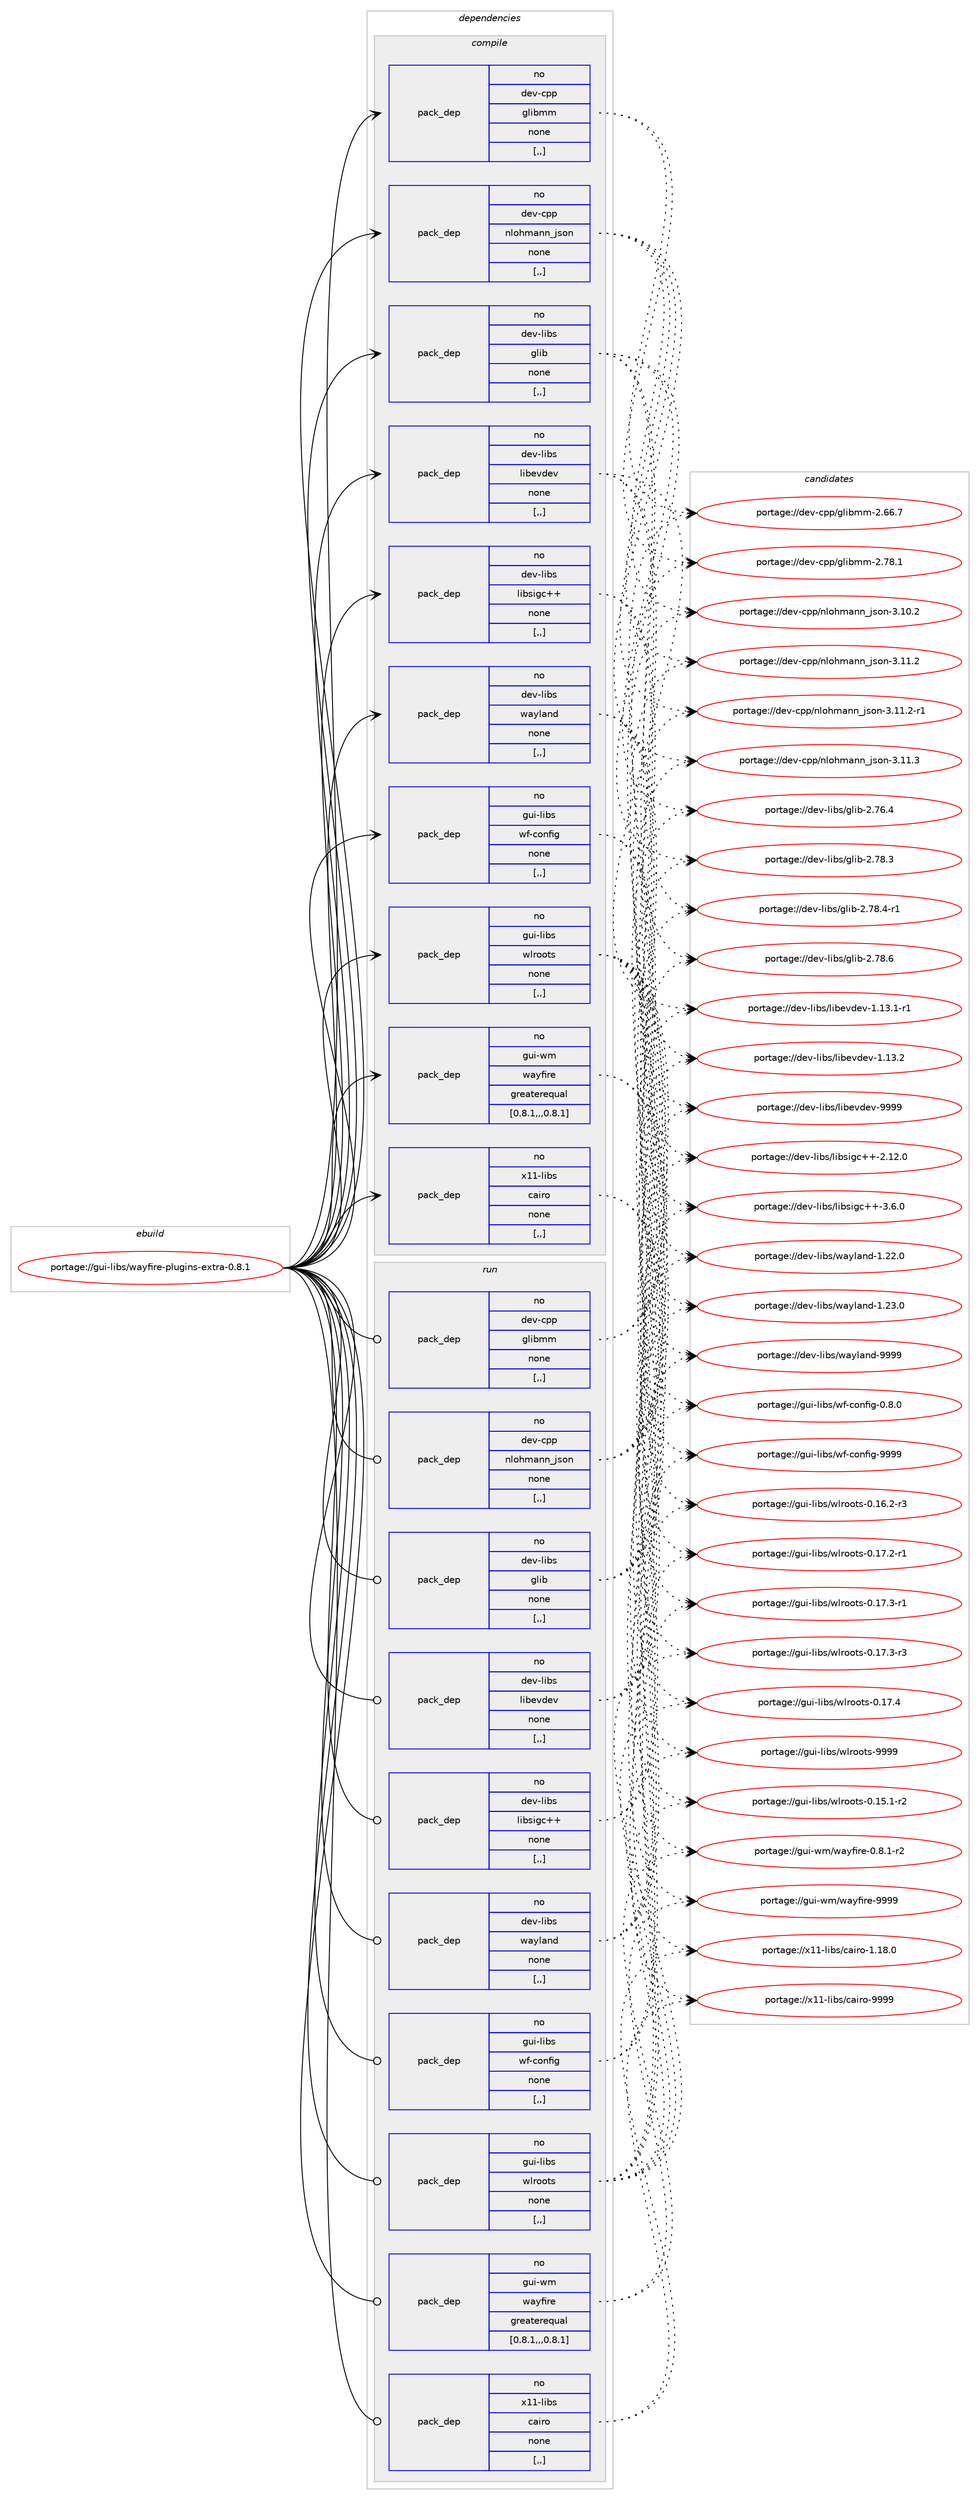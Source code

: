 digraph prolog {

# *************
# Graph options
# *************

newrank=true;
concentrate=true;
compound=true;
graph [rankdir=LR,fontname=Helvetica,fontsize=10,ranksep=1.5];#, ranksep=2.5, nodesep=0.2];
edge  [arrowhead=vee];
node  [fontname=Helvetica,fontsize=10];

# **********
# The ebuild
# **********

subgraph cluster_leftcol {
color=gray;
rank=same;
label=<<i>ebuild</i>>;
id [label="portage://gui-libs/wayfire-plugins-extra-0.8.1", color=red, width=4, href="../gui-libs/wayfire-plugins-extra-0.8.1.svg"];
}

# ****************
# The dependencies
# ****************

subgraph cluster_midcol {
color=gray;
label=<<i>dependencies</i>>;
subgraph cluster_compile {
fillcolor="#eeeeee";
style=filled;
label=<<i>compile</i>>;
subgraph pack172716 {
dependency239329 [label=<<TABLE BORDER="0" CELLBORDER="1" CELLSPACING="0" CELLPADDING="4" WIDTH="220"><TR><TD ROWSPAN="6" CELLPADDING="30">pack_dep</TD></TR><TR><TD WIDTH="110">no</TD></TR><TR><TD>dev-cpp</TD></TR><TR><TD>glibmm</TD></TR><TR><TD>none</TD></TR><TR><TD>[,,]</TD></TR></TABLE>>, shape=none, color=blue];
}
id:e -> dependency239329:w [weight=20,style="solid",arrowhead="vee"];
subgraph pack172717 {
dependency239330 [label=<<TABLE BORDER="0" CELLBORDER="1" CELLSPACING="0" CELLPADDING="4" WIDTH="220"><TR><TD ROWSPAN="6" CELLPADDING="30">pack_dep</TD></TR><TR><TD WIDTH="110">no</TD></TR><TR><TD>dev-cpp</TD></TR><TR><TD>nlohmann_json</TD></TR><TR><TD>none</TD></TR><TR><TD>[,,]</TD></TR></TABLE>>, shape=none, color=blue];
}
id:e -> dependency239330:w [weight=20,style="solid",arrowhead="vee"];
subgraph pack172718 {
dependency239331 [label=<<TABLE BORDER="0" CELLBORDER="1" CELLSPACING="0" CELLPADDING="4" WIDTH="220"><TR><TD ROWSPAN="6" CELLPADDING="30">pack_dep</TD></TR><TR><TD WIDTH="110">no</TD></TR><TR><TD>dev-libs</TD></TR><TR><TD>glib</TD></TR><TR><TD>none</TD></TR><TR><TD>[,,]</TD></TR></TABLE>>, shape=none, color=blue];
}
id:e -> dependency239331:w [weight=20,style="solid",arrowhead="vee"];
subgraph pack172719 {
dependency239332 [label=<<TABLE BORDER="0" CELLBORDER="1" CELLSPACING="0" CELLPADDING="4" WIDTH="220"><TR><TD ROWSPAN="6" CELLPADDING="30">pack_dep</TD></TR><TR><TD WIDTH="110">no</TD></TR><TR><TD>dev-libs</TD></TR><TR><TD>libevdev</TD></TR><TR><TD>none</TD></TR><TR><TD>[,,]</TD></TR></TABLE>>, shape=none, color=blue];
}
id:e -> dependency239332:w [weight=20,style="solid",arrowhead="vee"];
subgraph pack172720 {
dependency239333 [label=<<TABLE BORDER="0" CELLBORDER="1" CELLSPACING="0" CELLPADDING="4" WIDTH="220"><TR><TD ROWSPAN="6" CELLPADDING="30">pack_dep</TD></TR><TR><TD WIDTH="110">no</TD></TR><TR><TD>dev-libs</TD></TR><TR><TD>libsigc++</TD></TR><TR><TD>none</TD></TR><TR><TD>[,,]</TD></TR></TABLE>>, shape=none, color=blue];
}
id:e -> dependency239333:w [weight=20,style="solid",arrowhead="vee"];
subgraph pack172721 {
dependency239334 [label=<<TABLE BORDER="0" CELLBORDER="1" CELLSPACING="0" CELLPADDING="4" WIDTH="220"><TR><TD ROWSPAN="6" CELLPADDING="30">pack_dep</TD></TR><TR><TD WIDTH="110">no</TD></TR><TR><TD>dev-libs</TD></TR><TR><TD>wayland</TD></TR><TR><TD>none</TD></TR><TR><TD>[,,]</TD></TR></TABLE>>, shape=none, color=blue];
}
id:e -> dependency239334:w [weight=20,style="solid",arrowhead="vee"];
subgraph pack172722 {
dependency239335 [label=<<TABLE BORDER="0" CELLBORDER="1" CELLSPACING="0" CELLPADDING="4" WIDTH="220"><TR><TD ROWSPAN="6" CELLPADDING="30">pack_dep</TD></TR><TR><TD WIDTH="110">no</TD></TR><TR><TD>gui-libs</TD></TR><TR><TD>wf-config</TD></TR><TR><TD>none</TD></TR><TR><TD>[,,]</TD></TR></TABLE>>, shape=none, color=blue];
}
id:e -> dependency239335:w [weight=20,style="solid",arrowhead="vee"];
subgraph pack172723 {
dependency239336 [label=<<TABLE BORDER="0" CELLBORDER="1" CELLSPACING="0" CELLPADDING="4" WIDTH="220"><TR><TD ROWSPAN="6" CELLPADDING="30">pack_dep</TD></TR><TR><TD WIDTH="110">no</TD></TR><TR><TD>gui-libs</TD></TR><TR><TD>wlroots</TD></TR><TR><TD>none</TD></TR><TR><TD>[,,]</TD></TR></TABLE>>, shape=none, color=blue];
}
id:e -> dependency239336:w [weight=20,style="solid",arrowhead="vee"];
subgraph pack172724 {
dependency239337 [label=<<TABLE BORDER="0" CELLBORDER="1" CELLSPACING="0" CELLPADDING="4" WIDTH="220"><TR><TD ROWSPAN="6" CELLPADDING="30">pack_dep</TD></TR><TR><TD WIDTH="110">no</TD></TR><TR><TD>gui-wm</TD></TR><TR><TD>wayfire</TD></TR><TR><TD>greaterequal</TD></TR><TR><TD>[0.8.1,,,0.8.1]</TD></TR></TABLE>>, shape=none, color=blue];
}
id:e -> dependency239337:w [weight=20,style="solid",arrowhead="vee"];
subgraph pack172725 {
dependency239338 [label=<<TABLE BORDER="0" CELLBORDER="1" CELLSPACING="0" CELLPADDING="4" WIDTH="220"><TR><TD ROWSPAN="6" CELLPADDING="30">pack_dep</TD></TR><TR><TD WIDTH="110">no</TD></TR><TR><TD>x11-libs</TD></TR><TR><TD>cairo</TD></TR><TR><TD>none</TD></TR><TR><TD>[,,]</TD></TR></TABLE>>, shape=none, color=blue];
}
id:e -> dependency239338:w [weight=20,style="solid",arrowhead="vee"];
}
subgraph cluster_compileandrun {
fillcolor="#eeeeee";
style=filled;
label=<<i>compile and run</i>>;
}
subgraph cluster_run {
fillcolor="#eeeeee";
style=filled;
label=<<i>run</i>>;
subgraph pack172726 {
dependency239339 [label=<<TABLE BORDER="0" CELLBORDER="1" CELLSPACING="0" CELLPADDING="4" WIDTH="220"><TR><TD ROWSPAN="6" CELLPADDING="30">pack_dep</TD></TR><TR><TD WIDTH="110">no</TD></TR><TR><TD>dev-cpp</TD></TR><TR><TD>glibmm</TD></TR><TR><TD>none</TD></TR><TR><TD>[,,]</TD></TR></TABLE>>, shape=none, color=blue];
}
id:e -> dependency239339:w [weight=20,style="solid",arrowhead="odot"];
subgraph pack172727 {
dependency239340 [label=<<TABLE BORDER="0" CELLBORDER="1" CELLSPACING="0" CELLPADDING="4" WIDTH="220"><TR><TD ROWSPAN="6" CELLPADDING="30">pack_dep</TD></TR><TR><TD WIDTH="110">no</TD></TR><TR><TD>dev-cpp</TD></TR><TR><TD>nlohmann_json</TD></TR><TR><TD>none</TD></TR><TR><TD>[,,]</TD></TR></TABLE>>, shape=none, color=blue];
}
id:e -> dependency239340:w [weight=20,style="solid",arrowhead="odot"];
subgraph pack172728 {
dependency239341 [label=<<TABLE BORDER="0" CELLBORDER="1" CELLSPACING="0" CELLPADDING="4" WIDTH="220"><TR><TD ROWSPAN="6" CELLPADDING="30">pack_dep</TD></TR><TR><TD WIDTH="110">no</TD></TR><TR><TD>dev-libs</TD></TR><TR><TD>glib</TD></TR><TR><TD>none</TD></TR><TR><TD>[,,]</TD></TR></TABLE>>, shape=none, color=blue];
}
id:e -> dependency239341:w [weight=20,style="solid",arrowhead="odot"];
subgraph pack172729 {
dependency239342 [label=<<TABLE BORDER="0" CELLBORDER="1" CELLSPACING="0" CELLPADDING="4" WIDTH="220"><TR><TD ROWSPAN="6" CELLPADDING="30">pack_dep</TD></TR><TR><TD WIDTH="110">no</TD></TR><TR><TD>dev-libs</TD></TR><TR><TD>libevdev</TD></TR><TR><TD>none</TD></TR><TR><TD>[,,]</TD></TR></TABLE>>, shape=none, color=blue];
}
id:e -> dependency239342:w [weight=20,style="solid",arrowhead="odot"];
subgraph pack172730 {
dependency239343 [label=<<TABLE BORDER="0" CELLBORDER="1" CELLSPACING="0" CELLPADDING="4" WIDTH="220"><TR><TD ROWSPAN="6" CELLPADDING="30">pack_dep</TD></TR><TR><TD WIDTH="110">no</TD></TR><TR><TD>dev-libs</TD></TR><TR><TD>libsigc++</TD></TR><TR><TD>none</TD></TR><TR><TD>[,,]</TD></TR></TABLE>>, shape=none, color=blue];
}
id:e -> dependency239343:w [weight=20,style="solid",arrowhead="odot"];
subgraph pack172731 {
dependency239344 [label=<<TABLE BORDER="0" CELLBORDER="1" CELLSPACING="0" CELLPADDING="4" WIDTH="220"><TR><TD ROWSPAN="6" CELLPADDING="30">pack_dep</TD></TR><TR><TD WIDTH="110">no</TD></TR><TR><TD>dev-libs</TD></TR><TR><TD>wayland</TD></TR><TR><TD>none</TD></TR><TR><TD>[,,]</TD></TR></TABLE>>, shape=none, color=blue];
}
id:e -> dependency239344:w [weight=20,style="solid",arrowhead="odot"];
subgraph pack172732 {
dependency239345 [label=<<TABLE BORDER="0" CELLBORDER="1" CELLSPACING="0" CELLPADDING="4" WIDTH="220"><TR><TD ROWSPAN="6" CELLPADDING="30">pack_dep</TD></TR><TR><TD WIDTH="110">no</TD></TR><TR><TD>gui-libs</TD></TR><TR><TD>wf-config</TD></TR><TR><TD>none</TD></TR><TR><TD>[,,]</TD></TR></TABLE>>, shape=none, color=blue];
}
id:e -> dependency239345:w [weight=20,style="solid",arrowhead="odot"];
subgraph pack172733 {
dependency239346 [label=<<TABLE BORDER="0" CELLBORDER="1" CELLSPACING="0" CELLPADDING="4" WIDTH="220"><TR><TD ROWSPAN="6" CELLPADDING="30">pack_dep</TD></TR><TR><TD WIDTH="110">no</TD></TR><TR><TD>gui-libs</TD></TR><TR><TD>wlroots</TD></TR><TR><TD>none</TD></TR><TR><TD>[,,]</TD></TR></TABLE>>, shape=none, color=blue];
}
id:e -> dependency239346:w [weight=20,style="solid",arrowhead="odot"];
subgraph pack172734 {
dependency239347 [label=<<TABLE BORDER="0" CELLBORDER="1" CELLSPACING="0" CELLPADDING="4" WIDTH="220"><TR><TD ROWSPAN="6" CELLPADDING="30">pack_dep</TD></TR><TR><TD WIDTH="110">no</TD></TR><TR><TD>gui-wm</TD></TR><TR><TD>wayfire</TD></TR><TR><TD>greaterequal</TD></TR><TR><TD>[0.8.1,,,0.8.1]</TD></TR></TABLE>>, shape=none, color=blue];
}
id:e -> dependency239347:w [weight=20,style="solid",arrowhead="odot"];
subgraph pack172735 {
dependency239348 [label=<<TABLE BORDER="0" CELLBORDER="1" CELLSPACING="0" CELLPADDING="4" WIDTH="220"><TR><TD ROWSPAN="6" CELLPADDING="30">pack_dep</TD></TR><TR><TD WIDTH="110">no</TD></TR><TR><TD>x11-libs</TD></TR><TR><TD>cairo</TD></TR><TR><TD>none</TD></TR><TR><TD>[,,]</TD></TR></TABLE>>, shape=none, color=blue];
}
id:e -> dependency239348:w [weight=20,style="solid",arrowhead="odot"];
}
}

# **************
# The candidates
# **************

subgraph cluster_choices {
rank=same;
color=gray;
label=<<i>candidates</i>>;

subgraph choice172716 {
color=black;
nodesep=1;
choice1001011184599112112471031081059810910945504654544655 [label="portage://dev-cpp/glibmm-2.66.7", color=red, width=4,href="../dev-cpp/glibmm-2.66.7.svg"];
choice1001011184599112112471031081059810910945504655564649 [label="portage://dev-cpp/glibmm-2.78.1", color=red, width=4,href="../dev-cpp/glibmm-2.78.1.svg"];
dependency239329:e -> choice1001011184599112112471031081059810910945504654544655:w [style=dotted,weight="100"];
dependency239329:e -> choice1001011184599112112471031081059810910945504655564649:w [style=dotted,weight="100"];
}
subgraph choice172717 {
color=black;
nodesep=1;
choice100101118459911211247110108111104109971101109510611511111045514649484650 [label="portage://dev-cpp/nlohmann_json-3.10.2", color=red, width=4,href="../dev-cpp/nlohmann_json-3.10.2.svg"];
choice100101118459911211247110108111104109971101109510611511111045514649494650 [label="portage://dev-cpp/nlohmann_json-3.11.2", color=red, width=4,href="../dev-cpp/nlohmann_json-3.11.2.svg"];
choice1001011184599112112471101081111041099711011095106115111110455146494946504511449 [label="portage://dev-cpp/nlohmann_json-3.11.2-r1", color=red, width=4,href="../dev-cpp/nlohmann_json-3.11.2-r1.svg"];
choice100101118459911211247110108111104109971101109510611511111045514649494651 [label="portage://dev-cpp/nlohmann_json-3.11.3", color=red, width=4,href="../dev-cpp/nlohmann_json-3.11.3.svg"];
dependency239330:e -> choice100101118459911211247110108111104109971101109510611511111045514649484650:w [style=dotted,weight="100"];
dependency239330:e -> choice100101118459911211247110108111104109971101109510611511111045514649494650:w [style=dotted,weight="100"];
dependency239330:e -> choice1001011184599112112471101081111041099711011095106115111110455146494946504511449:w [style=dotted,weight="100"];
dependency239330:e -> choice100101118459911211247110108111104109971101109510611511111045514649494651:w [style=dotted,weight="100"];
}
subgraph choice172718 {
color=black;
nodesep=1;
choice1001011184510810598115471031081059845504655544652 [label="portage://dev-libs/glib-2.76.4", color=red, width=4,href="../dev-libs/glib-2.76.4.svg"];
choice1001011184510810598115471031081059845504655564651 [label="portage://dev-libs/glib-2.78.3", color=red, width=4,href="../dev-libs/glib-2.78.3.svg"];
choice10010111845108105981154710310810598455046555646524511449 [label="portage://dev-libs/glib-2.78.4-r1", color=red, width=4,href="../dev-libs/glib-2.78.4-r1.svg"];
choice1001011184510810598115471031081059845504655564654 [label="portage://dev-libs/glib-2.78.6", color=red, width=4,href="../dev-libs/glib-2.78.6.svg"];
dependency239331:e -> choice1001011184510810598115471031081059845504655544652:w [style=dotted,weight="100"];
dependency239331:e -> choice1001011184510810598115471031081059845504655564651:w [style=dotted,weight="100"];
dependency239331:e -> choice10010111845108105981154710310810598455046555646524511449:w [style=dotted,weight="100"];
dependency239331:e -> choice1001011184510810598115471031081059845504655564654:w [style=dotted,weight="100"];
}
subgraph choice172719 {
color=black;
nodesep=1;
choice10010111845108105981154710810598101118100101118454946495146494511449 [label="portage://dev-libs/libevdev-1.13.1-r1", color=red, width=4,href="../dev-libs/libevdev-1.13.1-r1.svg"];
choice1001011184510810598115471081059810111810010111845494649514650 [label="portage://dev-libs/libevdev-1.13.2", color=red, width=4,href="../dev-libs/libevdev-1.13.2.svg"];
choice100101118451081059811547108105981011181001011184557575757 [label="portage://dev-libs/libevdev-9999", color=red, width=4,href="../dev-libs/libevdev-9999.svg"];
dependency239332:e -> choice10010111845108105981154710810598101118100101118454946495146494511449:w [style=dotted,weight="100"];
dependency239332:e -> choice1001011184510810598115471081059810111810010111845494649514650:w [style=dotted,weight="100"];
dependency239332:e -> choice100101118451081059811547108105981011181001011184557575757:w [style=dotted,weight="100"];
}
subgraph choice172720 {
color=black;
nodesep=1;
choice1001011184510810598115471081059811510510399434345504649504648 [label="portage://dev-libs/libsigc++-2.12.0", color=red, width=4,href="../dev-libs/libsigc++-2.12.0.svg"];
choice10010111845108105981154710810598115105103994343455146544648 [label="portage://dev-libs/libsigc++-3.6.0", color=red, width=4,href="../dev-libs/libsigc++-3.6.0.svg"];
dependency239333:e -> choice1001011184510810598115471081059811510510399434345504649504648:w [style=dotted,weight="100"];
dependency239333:e -> choice10010111845108105981154710810598115105103994343455146544648:w [style=dotted,weight="100"];
}
subgraph choice172721 {
color=black;
nodesep=1;
choice100101118451081059811547119971211089711010045494650504648 [label="portage://dev-libs/wayland-1.22.0", color=red, width=4,href="../dev-libs/wayland-1.22.0.svg"];
choice100101118451081059811547119971211089711010045494650514648 [label="portage://dev-libs/wayland-1.23.0", color=red, width=4,href="../dev-libs/wayland-1.23.0.svg"];
choice10010111845108105981154711997121108971101004557575757 [label="portage://dev-libs/wayland-9999", color=red, width=4,href="../dev-libs/wayland-9999.svg"];
dependency239334:e -> choice100101118451081059811547119971211089711010045494650504648:w [style=dotted,weight="100"];
dependency239334:e -> choice100101118451081059811547119971211089711010045494650514648:w [style=dotted,weight="100"];
dependency239334:e -> choice10010111845108105981154711997121108971101004557575757:w [style=dotted,weight="100"];
}
subgraph choice172722 {
color=black;
nodesep=1;
choice1031171054510810598115471191024599111110102105103454846564648 [label="portage://gui-libs/wf-config-0.8.0", color=red, width=4,href="../gui-libs/wf-config-0.8.0.svg"];
choice10311710545108105981154711910245991111101021051034557575757 [label="portage://gui-libs/wf-config-9999", color=red, width=4,href="../gui-libs/wf-config-9999.svg"];
dependency239335:e -> choice1031171054510810598115471191024599111110102105103454846564648:w [style=dotted,weight="100"];
dependency239335:e -> choice10311710545108105981154711910245991111101021051034557575757:w [style=dotted,weight="100"];
}
subgraph choice172723 {
color=black;
nodesep=1;
choice103117105451081059811547119108114111111116115454846495346494511450 [label="portage://gui-libs/wlroots-0.15.1-r2", color=red, width=4,href="../gui-libs/wlroots-0.15.1-r2.svg"];
choice103117105451081059811547119108114111111116115454846495446504511451 [label="portage://gui-libs/wlroots-0.16.2-r3", color=red, width=4,href="../gui-libs/wlroots-0.16.2-r3.svg"];
choice103117105451081059811547119108114111111116115454846495546504511449 [label="portage://gui-libs/wlroots-0.17.2-r1", color=red, width=4,href="../gui-libs/wlroots-0.17.2-r1.svg"];
choice103117105451081059811547119108114111111116115454846495546514511449 [label="portage://gui-libs/wlroots-0.17.3-r1", color=red, width=4,href="../gui-libs/wlroots-0.17.3-r1.svg"];
choice103117105451081059811547119108114111111116115454846495546514511451 [label="portage://gui-libs/wlroots-0.17.3-r3", color=red, width=4,href="../gui-libs/wlroots-0.17.3-r3.svg"];
choice10311710545108105981154711910811411111111611545484649554652 [label="portage://gui-libs/wlroots-0.17.4", color=red, width=4,href="../gui-libs/wlroots-0.17.4.svg"];
choice1031171054510810598115471191081141111111161154557575757 [label="portage://gui-libs/wlroots-9999", color=red, width=4,href="../gui-libs/wlroots-9999.svg"];
dependency239336:e -> choice103117105451081059811547119108114111111116115454846495346494511450:w [style=dotted,weight="100"];
dependency239336:e -> choice103117105451081059811547119108114111111116115454846495446504511451:w [style=dotted,weight="100"];
dependency239336:e -> choice103117105451081059811547119108114111111116115454846495546504511449:w [style=dotted,weight="100"];
dependency239336:e -> choice103117105451081059811547119108114111111116115454846495546514511449:w [style=dotted,weight="100"];
dependency239336:e -> choice103117105451081059811547119108114111111116115454846495546514511451:w [style=dotted,weight="100"];
dependency239336:e -> choice10311710545108105981154711910811411111111611545484649554652:w [style=dotted,weight="100"];
dependency239336:e -> choice1031171054510810598115471191081141111111161154557575757:w [style=dotted,weight="100"];
}
subgraph choice172724 {
color=black;
nodesep=1;
choice1031171054511910947119971211021051141014548465646494511450 [label="portage://gui-wm/wayfire-0.8.1-r2", color=red, width=4,href="../gui-wm/wayfire-0.8.1-r2.svg"];
choice1031171054511910947119971211021051141014557575757 [label="portage://gui-wm/wayfire-9999", color=red, width=4,href="../gui-wm/wayfire-9999.svg"];
dependency239337:e -> choice1031171054511910947119971211021051141014548465646494511450:w [style=dotted,weight="100"];
dependency239337:e -> choice1031171054511910947119971211021051141014557575757:w [style=dotted,weight="100"];
}
subgraph choice172725 {
color=black;
nodesep=1;
choice1204949451081059811547999710511411145494649564648 [label="portage://x11-libs/cairo-1.18.0", color=red, width=4,href="../x11-libs/cairo-1.18.0.svg"];
choice120494945108105981154799971051141114557575757 [label="portage://x11-libs/cairo-9999", color=red, width=4,href="../x11-libs/cairo-9999.svg"];
dependency239338:e -> choice1204949451081059811547999710511411145494649564648:w [style=dotted,weight="100"];
dependency239338:e -> choice120494945108105981154799971051141114557575757:w [style=dotted,weight="100"];
}
subgraph choice172726 {
color=black;
nodesep=1;
choice1001011184599112112471031081059810910945504654544655 [label="portage://dev-cpp/glibmm-2.66.7", color=red, width=4,href="../dev-cpp/glibmm-2.66.7.svg"];
choice1001011184599112112471031081059810910945504655564649 [label="portage://dev-cpp/glibmm-2.78.1", color=red, width=4,href="../dev-cpp/glibmm-2.78.1.svg"];
dependency239339:e -> choice1001011184599112112471031081059810910945504654544655:w [style=dotted,weight="100"];
dependency239339:e -> choice1001011184599112112471031081059810910945504655564649:w [style=dotted,weight="100"];
}
subgraph choice172727 {
color=black;
nodesep=1;
choice100101118459911211247110108111104109971101109510611511111045514649484650 [label="portage://dev-cpp/nlohmann_json-3.10.2", color=red, width=4,href="../dev-cpp/nlohmann_json-3.10.2.svg"];
choice100101118459911211247110108111104109971101109510611511111045514649494650 [label="portage://dev-cpp/nlohmann_json-3.11.2", color=red, width=4,href="../dev-cpp/nlohmann_json-3.11.2.svg"];
choice1001011184599112112471101081111041099711011095106115111110455146494946504511449 [label="portage://dev-cpp/nlohmann_json-3.11.2-r1", color=red, width=4,href="../dev-cpp/nlohmann_json-3.11.2-r1.svg"];
choice100101118459911211247110108111104109971101109510611511111045514649494651 [label="portage://dev-cpp/nlohmann_json-3.11.3", color=red, width=4,href="../dev-cpp/nlohmann_json-3.11.3.svg"];
dependency239340:e -> choice100101118459911211247110108111104109971101109510611511111045514649484650:w [style=dotted,weight="100"];
dependency239340:e -> choice100101118459911211247110108111104109971101109510611511111045514649494650:w [style=dotted,weight="100"];
dependency239340:e -> choice1001011184599112112471101081111041099711011095106115111110455146494946504511449:w [style=dotted,weight="100"];
dependency239340:e -> choice100101118459911211247110108111104109971101109510611511111045514649494651:w [style=dotted,weight="100"];
}
subgraph choice172728 {
color=black;
nodesep=1;
choice1001011184510810598115471031081059845504655544652 [label="portage://dev-libs/glib-2.76.4", color=red, width=4,href="../dev-libs/glib-2.76.4.svg"];
choice1001011184510810598115471031081059845504655564651 [label="portage://dev-libs/glib-2.78.3", color=red, width=4,href="../dev-libs/glib-2.78.3.svg"];
choice10010111845108105981154710310810598455046555646524511449 [label="portage://dev-libs/glib-2.78.4-r1", color=red, width=4,href="../dev-libs/glib-2.78.4-r1.svg"];
choice1001011184510810598115471031081059845504655564654 [label="portage://dev-libs/glib-2.78.6", color=red, width=4,href="../dev-libs/glib-2.78.6.svg"];
dependency239341:e -> choice1001011184510810598115471031081059845504655544652:w [style=dotted,weight="100"];
dependency239341:e -> choice1001011184510810598115471031081059845504655564651:w [style=dotted,weight="100"];
dependency239341:e -> choice10010111845108105981154710310810598455046555646524511449:w [style=dotted,weight="100"];
dependency239341:e -> choice1001011184510810598115471031081059845504655564654:w [style=dotted,weight="100"];
}
subgraph choice172729 {
color=black;
nodesep=1;
choice10010111845108105981154710810598101118100101118454946495146494511449 [label="portage://dev-libs/libevdev-1.13.1-r1", color=red, width=4,href="../dev-libs/libevdev-1.13.1-r1.svg"];
choice1001011184510810598115471081059810111810010111845494649514650 [label="portage://dev-libs/libevdev-1.13.2", color=red, width=4,href="../dev-libs/libevdev-1.13.2.svg"];
choice100101118451081059811547108105981011181001011184557575757 [label="portage://dev-libs/libevdev-9999", color=red, width=4,href="../dev-libs/libevdev-9999.svg"];
dependency239342:e -> choice10010111845108105981154710810598101118100101118454946495146494511449:w [style=dotted,weight="100"];
dependency239342:e -> choice1001011184510810598115471081059810111810010111845494649514650:w [style=dotted,weight="100"];
dependency239342:e -> choice100101118451081059811547108105981011181001011184557575757:w [style=dotted,weight="100"];
}
subgraph choice172730 {
color=black;
nodesep=1;
choice1001011184510810598115471081059811510510399434345504649504648 [label="portage://dev-libs/libsigc++-2.12.0", color=red, width=4,href="../dev-libs/libsigc++-2.12.0.svg"];
choice10010111845108105981154710810598115105103994343455146544648 [label="portage://dev-libs/libsigc++-3.6.0", color=red, width=4,href="../dev-libs/libsigc++-3.6.0.svg"];
dependency239343:e -> choice1001011184510810598115471081059811510510399434345504649504648:w [style=dotted,weight="100"];
dependency239343:e -> choice10010111845108105981154710810598115105103994343455146544648:w [style=dotted,weight="100"];
}
subgraph choice172731 {
color=black;
nodesep=1;
choice100101118451081059811547119971211089711010045494650504648 [label="portage://dev-libs/wayland-1.22.0", color=red, width=4,href="../dev-libs/wayland-1.22.0.svg"];
choice100101118451081059811547119971211089711010045494650514648 [label="portage://dev-libs/wayland-1.23.0", color=red, width=4,href="../dev-libs/wayland-1.23.0.svg"];
choice10010111845108105981154711997121108971101004557575757 [label="portage://dev-libs/wayland-9999", color=red, width=4,href="../dev-libs/wayland-9999.svg"];
dependency239344:e -> choice100101118451081059811547119971211089711010045494650504648:w [style=dotted,weight="100"];
dependency239344:e -> choice100101118451081059811547119971211089711010045494650514648:w [style=dotted,weight="100"];
dependency239344:e -> choice10010111845108105981154711997121108971101004557575757:w [style=dotted,weight="100"];
}
subgraph choice172732 {
color=black;
nodesep=1;
choice1031171054510810598115471191024599111110102105103454846564648 [label="portage://gui-libs/wf-config-0.8.0", color=red, width=4,href="../gui-libs/wf-config-0.8.0.svg"];
choice10311710545108105981154711910245991111101021051034557575757 [label="portage://gui-libs/wf-config-9999", color=red, width=4,href="../gui-libs/wf-config-9999.svg"];
dependency239345:e -> choice1031171054510810598115471191024599111110102105103454846564648:w [style=dotted,weight="100"];
dependency239345:e -> choice10311710545108105981154711910245991111101021051034557575757:w [style=dotted,weight="100"];
}
subgraph choice172733 {
color=black;
nodesep=1;
choice103117105451081059811547119108114111111116115454846495346494511450 [label="portage://gui-libs/wlroots-0.15.1-r2", color=red, width=4,href="../gui-libs/wlroots-0.15.1-r2.svg"];
choice103117105451081059811547119108114111111116115454846495446504511451 [label="portage://gui-libs/wlroots-0.16.2-r3", color=red, width=4,href="../gui-libs/wlroots-0.16.2-r3.svg"];
choice103117105451081059811547119108114111111116115454846495546504511449 [label="portage://gui-libs/wlroots-0.17.2-r1", color=red, width=4,href="../gui-libs/wlroots-0.17.2-r1.svg"];
choice103117105451081059811547119108114111111116115454846495546514511449 [label="portage://gui-libs/wlroots-0.17.3-r1", color=red, width=4,href="../gui-libs/wlroots-0.17.3-r1.svg"];
choice103117105451081059811547119108114111111116115454846495546514511451 [label="portage://gui-libs/wlroots-0.17.3-r3", color=red, width=4,href="../gui-libs/wlroots-0.17.3-r3.svg"];
choice10311710545108105981154711910811411111111611545484649554652 [label="portage://gui-libs/wlroots-0.17.4", color=red, width=4,href="../gui-libs/wlroots-0.17.4.svg"];
choice1031171054510810598115471191081141111111161154557575757 [label="portage://gui-libs/wlroots-9999", color=red, width=4,href="../gui-libs/wlroots-9999.svg"];
dependency239346:e -> choice103117105451081059811547119108114111111116115454846495346494511450:w [style=dotted,weight="100"];
dependency239346:e -> choice103117105451081059811547119108114111111116115454846495446504511451:w [style=dotted,weight="100"];
dependency239346:e -> choice103117105451081059811547119108114111111116115454846495546504511449:w [style=dotted,weight="100"];
dependency239346:e -> choice103117105451081059811547119108114111111116115454846495546514511449:w [style=dotted,weight="100"];
dependency239346:e -> choice103117105451081059811547119108114111111116115454846495546514511451:w [style=dotted,weight="100"];
dependency239346:e -> choice10311710545108105981154711910811411111111611545484649554652:w [style=dotted,weight="100"];
dependency239346:e -> choice1031171054510810598115471191081141111111161154557575757:w [style=dotted,weight="100"];
}
subgraph choice172734 {
color=black;
nodesep=1;
choice1031171054511910947119971211021051141014548465646494511450 [label="portage://gui-wm/wayfire-0.8.1-r2", color=red, width=4,href="../gui-wm/wayfire-0.8.1-r2.svg"];
choice1031171054511910947119971211021051141014557575757 [label="portage://gui-wm/wayfire-9999", color=red, width=4,href="../gui-wm/wayfire-9999.svg"];
dependency239347:e -> choice1031171054511910947119971211021051141014548465646494511450:w [style=dotted,weight="100"];
dependency239347:e -> choice1031171054511910947119971211021051141014557575757:w [style=dotted,weight="100"];
}
subgraph choice172735 {
color=black;
nodesep=1;
choice1204949451081059811547999710511411145494649564648 [label="portage://x11-libs/cairo-1.18.0", color=red, width=4,href="../x11-libs/cairo-1.18.0.svg"];
choice120494945108105981154799971051141114557575757 [label="portage://x11-libs/cairo-9999", color=red, width=4,href="../x11-libs/cairo-9999.svg"];
dependency239348:e -> choice1204949451081059811547999710511411145494649564648:w [style=dotted,weight="100"];
dependency239348:e -> choice120494945108105981154799971051141114557575757:w [style=dotted,weight="100"];
}
}

}
